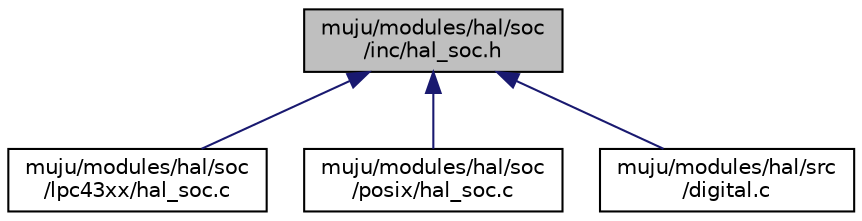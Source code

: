 digraph "muju/modules/hal/soc/inc/hal_soc.h"
{
  edge [fontname="Helvetica",fontsize="10",labelfontname="Helvetica",labelfontsize="10"];
  node [fontname="Helvetica",fontsize="10",shape=record];
  Node3 [label="muju/modules/hal/soc\l/inc/hal_soc.h",height=0.2,width=0.4,color="black", fillcolor="grey75", style="filled", fontcolor="black"];
  Node3 -> Node4 [dir="back",color="midnightblue",fontsize="10",style="solid",fontname="Helvetica"];
  Node4 [label="muju/modules/hal/soc\l/lpc43xx/hal_soc.c",height=0.2,width=0.4,color="black", fillcolor="white", style="filled",URL="$lpc43xx_2hal__soc_8c.html"];
  Node3 -> Node5 [dir="back",color="midnightblue",fontsize="10",style="solid",fontname="Helvetica"];
  Node5 [label="muju/modules/hal/soc\l/posix/hal_soc.c",height=0.2,width=0.4,color="black", fillcolor="white", style="filled",URL="$posix_2hal__soc_8c.html"];
  Node3 -> Node6 [dir="back",color="midnightblue",fontsize="10",style="solid",fontname="Helvetica"];
  Node6 [label="muju/modules/hal/src\l/digital.c",height=0.2,width=0.4,color="black", fillcolor="white", style="filled",URL="$muju_2modules_2hal_2src_2digital_8c.html"];
}
